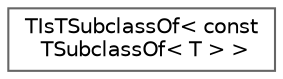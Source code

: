 digraph "Graphical Class Hierarchy"
{
 // INTERACTIVE_SVG=YES
 // LATEX_PDF_SIZE
  bgcolor="transparent";
  edge [fontname=Helvetica,fontsize=10,labelfontname=Helvetica,labelfontsize=10];
  node [fontname=Helvetica,fontsize=10,shape=box,height=0.2,width=0.4];
  rankdir="LR";
  Node0 [id="Node000000",label="TIsTSubclassOf\< const\l TSubclassOf\< T \> \>",height=0.2,width=0.4,color="grey40", fillcolor="white", style="filled",URL="$de/d55/structTIsTSubclassOf_3_01const_01TSubclassOf_3_01T_01_4_01_4.html",tooltip=" "];
}
